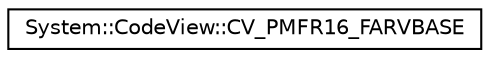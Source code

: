 digraph G
{
  edge [fontname="Helvetica",fontsize="10",labelfontname="Helvetica",labelfontsize="10"];
  node [fontname="Helvetica",fontsize="10",shape=record];
  rankdir="LR";
  Node1 [label="System::CodeView::CV_PMFR16_FARVBASE",height=0.2,width=0.4,color="black", fillcolor="white", style="filled",URL="$struct_system_1_1_code_view_1_1_c_v___p_m_f_r16___f_a_r_v_b_a_s_e.html"];
}
